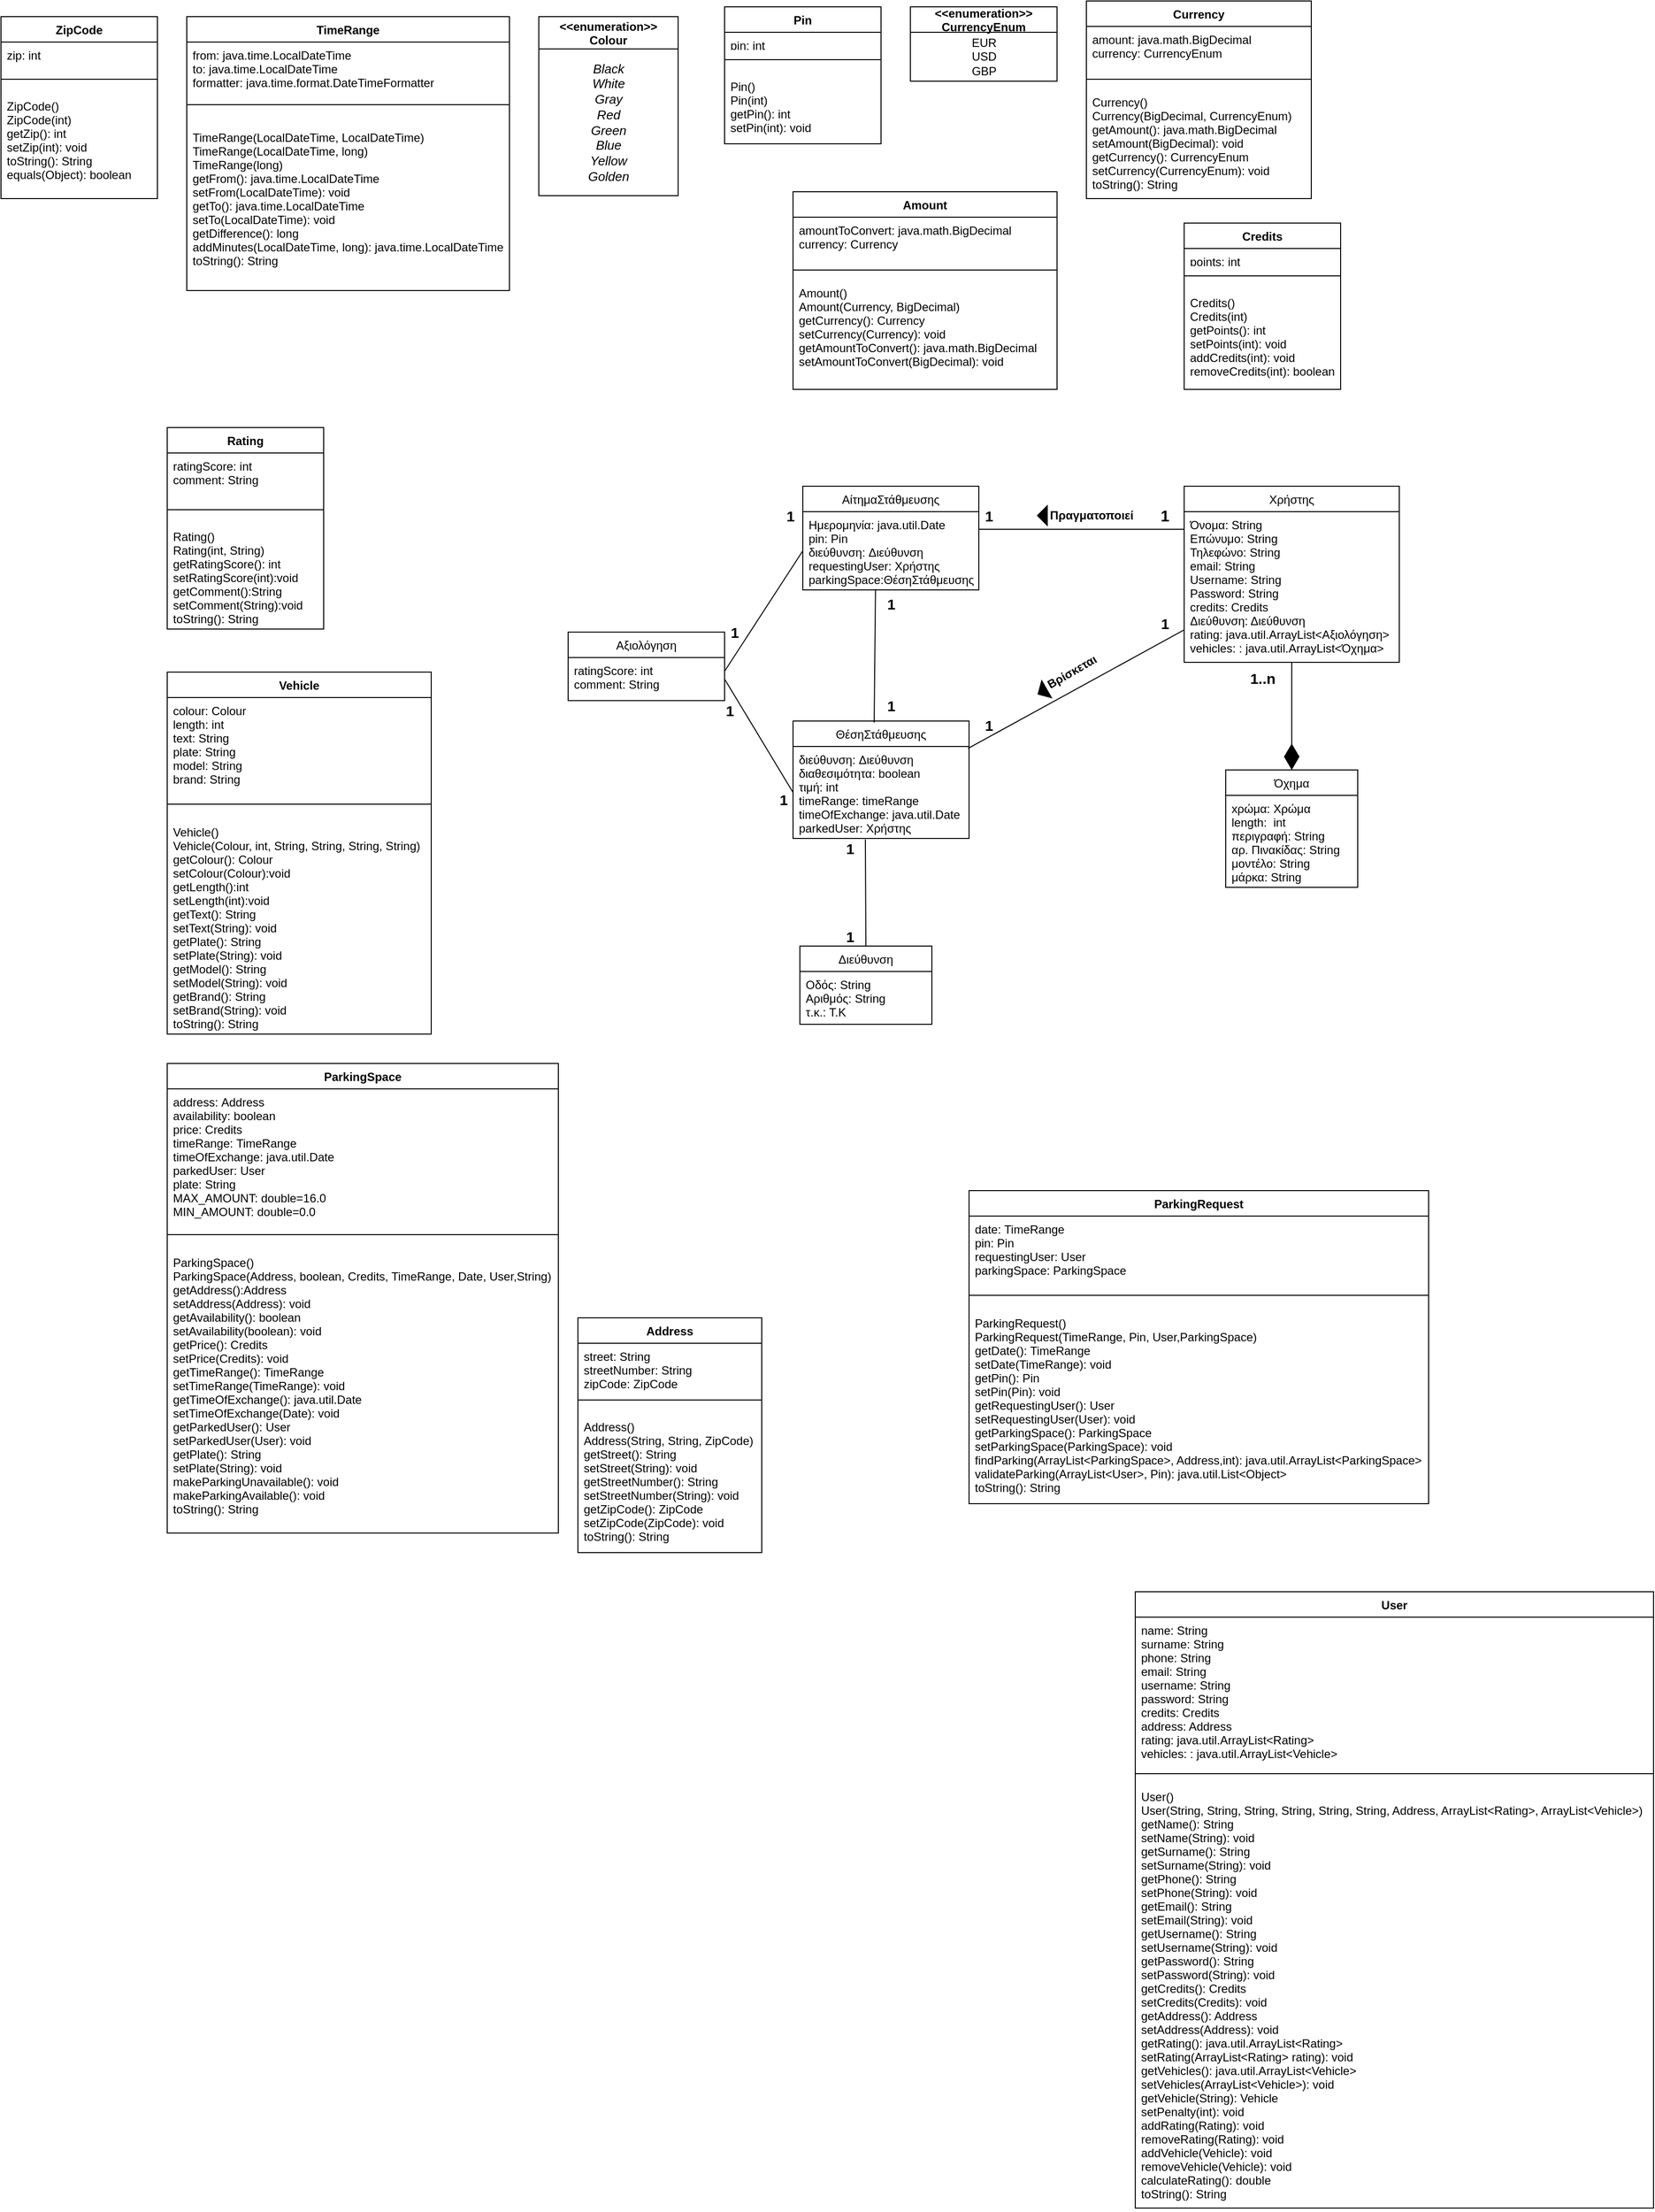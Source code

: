 <mxfile version="12.9.3" type="device"><diagram id="p3vNR0Fv5aj7oPeQbguR" name="Page-1"><mxGraphModel dx="4070" dy="1370" grid="1" gridSize="10" guides="1" tooltips="1" connect="1" arrows="1" fold="1" page="1" pageScale="1" pageWidth="850" pageHeight="1100" math="0" shadow="0"><root><mxCell id="0"/><mxCell id="1" parent="0"/><mxCell id="v4aZU96CFd5ZNHS0oLwa-34" value="&lt;b&gt;&lt;font style=&quot;font-size: 15px&quot;&gt;1..n&lt;/font&gt;&lt;/b&gt;" style="text;html=1;align=center;verticalAlign=middle;resizable=0;points=[];autosize=1;" parent="1" vertex="1"><mxGeometry x="-160" y="756" width="40" height="20" as="geometry"/></mxCell><mxCell id="GnwVWwSwwC5JHZbm8ETu-22" value="Amount" style="swimlane;fontStyle=1;align=center;verticalAlign=top;childLayout=stackLayout;horizontal=1;startSize=26;horizontalStack=0;resizeParent=1;resizeParentMax=0;resizeLast=0;collapsible=1;marginBottom=0;" parent="1" vertex="1"><mxGeometry x="-620" y="269" width="270" height="202" as="geometry"/></mxCell><mxCell id="GnwVWwSwwC5JHZbm8ETu-23" value="amountToConvert: java.math.BigDecimal&#10;currency: Currency" style="text;strokeColor=none;fillColor=none;align=left;verticalAlign=top;spacingLeft=4;spacingRight=4;overflow=hidden;rotatable=0;points=[[0,0.5],[1,0.5]];portConstraint=eastwest;" parent="GnwVWwSwwC5JHZbm8ETu-22" vertex="1"><mxGeometry y="26" width="270" height="44" as="geometry"/></mxCell><mxCell id="GnwVWwSwwC5JHZbm8ETu-24" value="" style="line;strokeWidth=1;fillColor=none;align=left;verticalAlign=middle;spacingTop=-1;spacingLeft=3;spacingRight=3;rotatable=0;labelPosition=right;points=[];portConstraint=eastwest;" parent="GnwVWwSwwC5JHZbm8ETu-22" vertex="1"><mxGeometry y="70" width="270" height="20" as="geometry"/></mxCell><mxCell id="GnwVWwSwwC5JHZbm8ETu-25" value="Amount()&#10;Amount(Currency, BigDecimal)&#10;getCurrency(): Currency&#10;setCurrency(Currency): void&#10;getAmountToConvert(): java.math.BigDecimal&#10;setAmountToConvert(BigDecimal): void" style="text;strokeColor=none;fillColor=none;align=left;verticalAlign=top;spacingLeft=4;spacingRight=4;overflow=hidden;rotatable=0;points=[[0,0.5],[1,0.5]];portConstraint=eastwest;" parent="GnwVWwSwwC5JHZbm8ETu-22" vertex="1"><mxGeometry y="90" width="270" height="112" as="geometry"/></mxCell><mxCell id="LqJQof9iBtTErvLX_hmt-6" value="&lt;b&gt;&lt;font style=&quot;font-size: 15px&quot;&gt;1&lt;/font&gt;&lt;/b&gt;" style="text;html=1;align=center;verticalAlign=middle;resizable=0;points=[];autosize=1;" parent="1" vertex="1"><mxGeometry x="-572.5" y="1020" width="20" height="20" as="geometry"/></mxCell><mxCell id="LqJQof9iBtTErvLX_hmt-7" value="&lt;b&gt;&lt;font style=&quot;font-size: 15px&quot;&gt;1&lt;/font&gt;&lt;/b&gt;" style="text;html=1;align=center;verticalAlign=middle;resizable=0;points=[];autosize=1;" parent="1" vertex="1"><mxGeometry x="-572.5" y="930" width="20" height="20" as="geometry"/></mxCell><mxCell id="LqJQof9iBtTErvLX_hmt-8" value="" style="endArrow=diamondThin;endFill=1;endSize=24;html=1;entryX=0.5;entryY=0;entryDx=0;entryDy=0;" parent="1" target="v4aZU96CFd5ZNHS0oLwa-30" edge="1"><mxGeometry width="160" relative="1" as="geometry"><mxPoint x="-110" y="750" as="sourcePoint"/><mxPoint x="-107.5" y="845" as="targetPoint"/></mxGeometry></mxCell><mxCell id="LqJQof9iBtTErvLX_hmt-10" value="&lt;b&gt;&lt;font style=&quot;font-size: 15px&quot;&gt;1&lt;/font&gt;&lt;/b&gt;" style="text;html=1;align=center;verticalAlign=middle;resizable=0;points=[];autosize=1;" parent="1" vertex="1"><mxGeometry x="-430" y="804" width="20" height="20" as="geometry"/></mxCell><mxCell id="LqJQof9iBtTErvLX_hmt-11" value="&lt;b&gt;&lt;font style=&quot;font-size: 15px&quot;&gt;1&lt;/font&gt;&lt;/b&gt;" style="text;html=1;align=center;verticalAlign=middle;resizable=0;points=[];autosize=1;" parent="1" vertex="1"><mxGeometry x="-250" y="700" width="20" height="20" as="geometry"/></mxCell><mxCell id="LqJQof9iBtTErvLX_hmt-15" value="" style="line;strokeWidth=1;fillColor=none;align=left;verticalAlign=middle;spacingTop=-1;spacingLeft=3;spacingRight=3;rotatable=0;labelPosition=right;points=[];portConstraint=eastwest;" parent="1" vertex="1"><mxGeometry x="-430" y="610" width="210" height="8" as="geometry"/></mxCell><mxCell id="LqJQof9iBtTErvLX_hmt-16" value="" style="endArrow=none;html=1;exitX=0.461;exitY=0.014;exitDx=0;exitDy=0;exitPerimeter=0;entryX=0.413;entryY=0.99;entryDx=0;entryDy=0;entryPerimeter=0;" parent="1" source="LqJQof9iBtTErvLX_hmt-1" target="LqJQof9iBtTErvLX_hmt-14" edge="1"><mxGeometry width="50" height="50" relative="1" as="geometry"><mxPoint x="-670" y="780" as="sourcePoint"/><mxPoint x="-537" y="700" as="targetPoint"/></mxGeometry></mxCell><mxCell id="LqJQof9iBtTErvLX_hmt-18" value="&lt;b&gt;&lt;font style=&quot;font-size: 15px&quot;&gt;1&lt;/font&gt;&lt;/b&gt;" style="text;html=1;align=center;verticalAlign=middle;resizable=0;points=[];autosize=1;" parent="1" vertex="1"><mxGeometry x="-430" y="590" width="20" height="20" as="geometry"/></mxCell><mxCell id="LqJQof9iBtTErvLX_hmt-19" value="&lt;b&gt;&lt;font style=&quot;font-size: 16px&quot;&gt;1&lt;/font&gt;&lt;/b&gt;" style="text;html=1;align=center;verticalAlign=middle;resizable=0;points=[];autosize=1;" parent="1" vertex="1"><mxGeometry x="-250" y="590" width="20" height="20" as="geometry"/></mxCell><mxCell id="LqJQof9iBtTErvLX_hmt-20" value="&lt;b&gt;&lt;font style=&quot;font-size: 15px&quot;&gt;1&lt;/font&gt;&lt;/b&gt;" style="text;html=1;align=center;verticalAlign=middle;resizable=0;points=[];autosize=1;" parent="1" vertex="1"><mxGeometry x="-530" y="784" width="20" height="20" as="geometry"/></mxCell><mxCell id="LqJQof9iBtTErvLX_hmt-21" value="&lt;b&gt;&lt;font style=&quot;font-size: 15px&quot;&gt;1&lt;/font&gt;&lt;/b&gt;" style="text;html=1;align=center;verticalAlign=middle;resizable=0;points=[];autosize=1;" parent="1" vertex="1"><mxGeometry x="-530" y="680" width="20" height="20" as="geometry"/></mxCell><mxCell id="LqJQof9iBtTErvLX_hmt-23" value="" style="endArrow=none;html=1;entryX=0;entryY=0.5;entryDx=0;entryDy=0;exitX=1;exitY=0.318;exitDx=0;exitDy=0;exitPerimeter=0;" parent="1" source="4PIJFnOPzDsltj6ah1pM-24" target="LqJQof9iBtTErvLX_hmt-14" edge="1"><mxGeometry width="50" height="50" relative="1" as="geometry"><mxPoint x="-685" y="899.12" as="sourcePoint"/><mxPoint x="-584.82" y="618.0" as="targetPoint"/></mxGeometry></mxCell><mxCell id="LqJQof9iBtTErvLX_hmt-24" value="" style="endArrow=none;html=1;entryX=0;entryY=0.5;entryDx=0;entryDy=0;exitX=1;exitY=0.5;exitDx=0;exitDy=0;" parent="1" source="4PIJFnOPzDsltj6ah1pM-24" target="LqJQof9iBtTErvLX_hmt-3" edge="1"><mxGeometry width="50" height="50" relative="1" as="geometry"><mxPoint x="-705" y="949.12" as="sourcePoint"/><mxPoint x="-595.0" y="882.12" as="targetPoint"/></mxGeometry></mxCell><mxCell id="LqJQof9iBtTErvLX_hmt-30" value="&lt;b&gt;&lt;font style=&quot;font-size: 15px&quot;&gt;1&lt;/font&gt;&lt;/b&gt;" style="text;html=1;align=center;verticalAlign=middle;resizable=0;points=[];autosize=1;" parent="1" vertex="1"><mxGeometry x="-633" y="590" width="20" height="20" as="geometry"/></mxCell><mxCell id="LqJQof9iBtTErvLX_hmt-31" value="&lt;b&gt;&lt;font style=&quot;font-size: 15px&quot;&gt;1&lt;/font&gt;&lt;/b&gt;" style="text;html=1;align=center;verticalAlign=middle;resizable=0;points=[];autosize=1;" parent="1" vertex="1"><mxGeometry x="-690" y="709.12" width="20" height="20" as="geometry"/></mxCell><mxCell id="LqJQof9iBtTErvLX_hmt-32" value="&lt;b&gt;&lt;font style=&quot;font-size: 15px&quot;&gt;1&lt;/font&gt;&lt;/b&gt;" style="text;html=1;align=center;verticalAlign=middle;resizable=0;points=[];autosize=1;" parent="1" vertex="1"><mxGeometry x="-640" y="880" width="20" height="20" as="geometry"/></mxCell><mxCell id="LqJQof9iBtTErvLX_hmt-33" value="&lt;b&gt;&lt;font style=&quot;font-size: 15px&quot;&gt;1&lt;/font&gt;&lt;/b&gt;" style="text;html=1;align=center;verticalAlign=middle;resizable=0;points=[];autosize=1;" parent="1" vertex="1"><mxGeometry x="-695" y="789.12" width="20" height="20" as="geometry"/></mxCell><mxCell id="Aq8ZXx-2QTbzWO9Frv2s-4" value="" style="triangle;whiteSpace=wrap;html=1;fillColor=#000000;rotation=-180;" parent="1" vertex="1"><mxGeometry x="-370" y="590" width="10" height="20" as="geometry"/></mxCell><mxCell id="Aq8ZXx-2QTbzWO9Frv2s-64" value="" style="triangle;whiteSpace=wrap;html=1;fillColor=#000000;rotation=-210;" parent="1" vertex="1"><mxGeometry x="-370" y="770" width="10" height="20" as="geometry"/></mxCell><mxCell id="fqLon7t8Yph5JEadHTQB-1" value="&lt;span&gt;Βρίσκεται&lt;/span&gt;" style="text;html=1;align=center;verticalAlign=middle;resizable=0;points=[];autosize=1;fontStyle=1;rotation=-30;" parent="1" vertex="1"><mxGeometry x="-370" y="750" width="70" height="20" as="geometry"/></mxCell><mxCell id="fqLon7t8Yph5JEadHTQB-2" value="&lt;b&gt;Πραγματοποιεί&lt;/b&gt;" style="text;html=1;align=center;verticalAlign=middle;resizable=0;points=[];autosize=1;" parent="1" vertex="1"><mxGeometry x="-365" y="590" width="100" height="20" as="geometry"/></mxCell><mxCell id="b9Xdf4xjI-s_StyLAPyC-4" value="" style="endArrow=none;html=1;entryX=0.411;entryY=1.011;entryDx=0;entryDy=0;entryPerimeter=0;exitX=0.5;exitY=0;exitDx=0;exitDy=0;" parent="1" source="v4aZU96CFd5ZNHS0oLwa-61" target="LqJQof9iBtTErvLX_hmt-3" edge="1"><mxGeometry width="50" height="50" relative="1" as="geometry"><mxPoint x="-530" y="1010" as="sourcePoint"/><mxPoint x="-480" y="960" as="targetPoint"/></mxGeometry></mxCell><mxCell id="b9Xdf4xjI-s_StyLAPyC-5" value="" style="endArrow=none;html=1;entryX=0.001;entryY=0.784;entryDx=0;entryDy=0;entryPerimeter=0;" parent="1" target="v4aZU96CFd5ZNHS0oLwa-4" edge="1"><mxGeometry width="50" height="50" relative="1" as="geometry"><mxPoint x="-441" y="838" as="sourcePoint"/><mxPoint x="-330" y="840" as="targetPoint"/></mxGeometry></mxCell><mxCell id="LqJQof9iBtTErvLX_hmt-12" value="ΑίτημαΣτάθμευσης" style="swimlane;fontStyle=0;childLayout=stackLayout;horizontal=1;startSize=26;fillColor=none;horizontalStack=0;resizeParent=1;resizeParentMax=0;resizeLast=0;collapsible=1;marginBottom=0;" parent="1" vertex="1"><mxGeometry x="-610" y="570" width="180" height="106" as="geometry"/></mxCell><mxCell id="LqJQof9iBtTErvLX_hmt-14" value="Ημερομηνία: java.util.Date&#10;pin: Pin&#10;διεύθυνση: Διεύθυνση&#10;requestingUser: Χρήστης&#10;parkingSpace:ΘέσηΣτάθμευσης:&#10;" style="text;strokeColor=none;fillColor=none;align=left;verticalAlign=top;spacingLeft=4;spacingRight=4;overflow=hidden;rotatable=0;points=[[0,0.5],[1,0.5]];portConstraint=eastwest;" parent="LqJQof9iBtTErvLX_hmt-12" vertex="1"><mxGeometry y="26" width="180" height="80" as="geometry"/></mxCell><mxCell id="LqJQof9iBtTErvLX_hmt-1" value="ΘέσηΣτάθμευσης" style="swimlane;fontStyle=0;childLayout=stackLayout;horizontal=1;startSize=26;fillColor=none;horizontalStack=0;resizeParent=1;resizeParentMax=0;resizeLast=0;collapsible=1;marginBottom=0;" parent="1" vertex="1"><mxGeometry x="-620" y="810" width="180" height="120" as="geometry"/></mxCell><mxCell id="LqJQof9iBtTErvLX_hmt-3" value="διεύθυνση: Διεύθυνση&#10;διαθεσιμότητα: boolean&#10;τιμή: int&#10;timeRange: timeRange&#10;timeOfExchange: java.util.Date&#10;parkedUser: Χρήστης&#10;" style="text;strokeColor=none;fillColor=none;align=left;verticalAlign=top;spacingLeft=4;spacingRight=4;overflow=hidden;rotatable=0;points=[[0,0.5],[1,0.5]];portConstraint=eastwest;" parent="LqJQof9iBtTErvLX_hmt-1" vertex="1"><mxGeometry y="26" width="180" height="94" as="geometry"/></mxCell><mxCell id="GnwVWwSwwC5JHZbm8ETu-1" value="ZipCode" style="swimlane;fontStyle=1;align=center;verticalAlign=top;childLayout=stackLayout;horizontal=1;startSize=26;horizontalStack=0;resizeParent=1;resizeParentMax=0;resizeLast=0;collapsible=1;marginBottom=0;" parent="1" vertex="1"><mxGeometry x="-1430" y="90" width="160" height="186" as="geometry"/></mxCell><mxCell id="GnwVWwSwwC5JHZbm8ETu-2" value="zip: int" style="text;strokeColor=none;fillColor=none;align=left;verticalAlign=top;spacingLeft=4;spacingRight=4;overflow=hidden;rotatable=0;points=[[0,0.5],[1,0.5]];portConstraint=eastwest;" parent="GnwVWwSwwC5JHZbm8ETu-1" vertex="1"><mxGeometry y="26" width="160" height="24" as="geometry"/></mxCell><mxCell id="GnwVWwSwwC5JHZbm8ETu-3" value="" style="line;strokeWidth=1;fillColor=none;align=left;verticalAlign=middle;spacingTop=-1;spacingLeft=3;spacingRight=3;rotatable=0;labelPosition=right;points=[];portConstraint=eastwest;" parent="GnwVWwSwwC5JHZbm8ETu-1" vertex="1"><mxGeometry y="50" width="160" height="28" as="geometry"/></mxCell><mxCell id="GnwVWwSwwC5JHZbm8ETu-4" value="ZipCode()&#10;ZipCode(int)&#10;getZip(): int&#10;setZip(int): void&#10;toString(): String&#10;equals(Object): boolean" style="text;strokeColor=none;fillColor=none;align=left;verticalAlign=top;spacingLeft=4;spacingRight=4;overflow=hidden;rotatable=0;points=[[0,0.5],[1,0.5]];portConstraint=eastwest;" parent="GnwVWwSwwC5JHZbm8ETu-1" vertex="1"><mxGeometry y="78" width="160" height="108" as="geometry"/></mxCell><mxCell id="GnwVWwSwwC5JHZbm8ETu-5" value="TimeRange" style="swimlane;fontStyle=1;align=center;verticalAlign=top;childLayout=stackLayout;horizontal=1;startSize=26;horizontalStack=0;resizeParent=1;resizeParentMax=0;resizeLast=0;collapsible=1;marginBottom=0;" parent="1" vertex="1"><mxGeometry x="-1240" y="90" width="330" height="280" as="geometry"/></mxCell><mxCell id="GnwVWwSwwC5JHZbm8ETu-6" value="from: java.time.LocalDateTime&#10;to: java.time.LocalDateTime&#10;formatter: java.time.format.DateTimeFormatter" style="text;strokeColor=none;fillColor=none;align=left;verticalAlign=top;spacingLeft=4;spacingRight=4;overflow=hidden;rotatable=0;points=[[0,0.5],[1,0.5]];portConstraint=eastwest;" parent="GnwVWwSwwC5JHZbm8ETu-5" vertex="1"><mxGeometry y="26" width="330" height="44" as="geometry"/></mxCell><mxCell id="GnwVWwSwwC5JHZbm8ETu-7" value="" style="line;strokeWidth=1;fillColor=none;align=left;verticalAlign=middle;spacingTop=-1;spacingLeft=3;spacingRight=3;rotatable=0;labelPosition=right;points=[];portConstraint=eastwest;" parent="GnwVWwSwwC5JHZbm8ETu-5" vertex="1"><mxGeometry y="70" width="330" height="40" as="geometry"/></mxCell><mxCell id="GnwVWwSwwC5JHZbm8ETu-8" value="TimeRange(LocalDateTime, LocalDateTime)&#10;TimeRange(LocalDateTime, long)&#10;TimeRange(long)&#10;getFrom(): java.time.LocalDateTime&#10;setFrom(LocalDateTime): void&#10;getTo(): java.time.LocalDateTime&#10;setTo(LocalDateTime): void&#10;getDifference(): long&#10;addMinutes(LocalDateTime, long): java.time.LocalDateTime&#10;toString(): String" style="text;strokeColor=none;fillColor=none;align=left;verticalAlign=top;spacingLeft=4;spacingRight=4;overflow=hidden;rotatable=0;points=[[0,0.5],[1,0.5]];portConstraint=eastwest;" parent="GnwVWwSwwC5JHZbm8ETu-5" vertex="1"><mxGeometry y="110" width="330" height="170" as="geometry"/></mxCell><mxCell id="v4aZU96CFd5ZNHS0oLwa-55" value="&lt;&lt;enumeration&gt;&gt;&#10;Colour" style="swimlane;fontStyle=1;childLayout=stackLayout;horizontal=1;startSize=33;fillColor=none;horizontalStack=0;resizeParent=1;resizeParentMax=0;resizeLast=0;collapsible=1;marginBottom=0;" parent="1" vertex="1"><mxGeometry x="-880" y="90" width="142.5" height="183" as="geometry"/></mxCell><mxCell id="v4aZU96CFd5ZNHS0oLwa-56" value="&lt;pre style=&quot;font-size: 9.8pt&quot;&gt;&lt;pre style=&quot;font-size: 9.8pt&quot;&gt;&lt;span style=&quot;background-color: rgb(255 , 255 , 255)&quot;&gt;&lt;font face=&quot;Helvetica&quot;&gt;&lt;span style=&quot;font-style: italic&quot;&gt;Black&lt;/span&gt;&lt;br&gt;&lt;span style=&quot;font-style: italic&quot;&gt;White&lt;/span&gt;&lt;br&gt;&lt;span style=&quot;font-style: italic&quot;&gt;Gray&lt;/span&gt;&lt;br&gt;&lt;span style=&quot;font-style: italic&quot;&gt;Red&lt;/span&gt;&lt;br&gt;&lt;span style=&quot;font-style: italic&quot;&gt;Green&lt;/span&gt;&lt;br&gt;&lt;span style=&quot;font-style: italic&quot;&gt;Blue&lt;/span&gt;&lt;br&gt;&lt;span style=&quot;font-style: italic&quot;&gt;Yellow&lt;/span&gt;&lt;br&gt;&lt;span style=&quot;font-style: italic&quot;&gt;Golden&lt;/span&gt;&lt;/font&gt;&lt;/span&gt;&lt;/pre&gt;&lt;/pre&gt;" style="text;html=1;align=center;verticalAlign=middle;resizable=0;points=[];autosize=1;" parent="v4aZU96CFd5ZNHS0oLwa-55" vertex="1"><mxGeometry y="33" width="142.5" height="150" as="geometry"/></mxCell><mxCell id="GnwVWwSwwC5JHZbm8ETu-10" value="Pin" style="swimlane;fontStyle=1;align=center;verticalAlign=top;childLayout=stackLayout;horizontal=1;startSize=26;horizontalStack=0;resizeParent=1;resizeParentMax=0;resizeLast=0;collapsible=1;marginBottom=0;" parent="1" vertex="1"><mxGeometry x="-690" y="80" width="160" height="140" as="geometry"/></mxCell><mxCell id="GnwVWwSwwC5JHZbm8ETu-11" value="pin: int" style="text;strokeColor=none;fillColor=none;align=left;verticalAlign=top;spacingLeft=4;spacingRight=4;overflow=hidden;rotatable=0;points=[[0,0.5],[1,0.5]];portConstraint=eastwest;" parent="GnwVWwSwwC5JHZbm8ETu-10" vertex="1"><mxGeometry y="26" width="160" height="14" as="geometry"/></mxCell><mxCell id="GnwVWwSwwC5JHZbm8ETu-12" value="" style="line;strokeWidth=1;fillColor=none;align=left;verticalAlign=middle;spacingTop=-1;spacingLeft=3;spacingRight=3;rotatable=0;labelPosition=right;points=[];portConstraint=eastwest;" parent="GnwVWwSwwC5JHZbm8ETu-10" vertex="1"><mxGeometry y="40" width="160" height="28" as="geometry"/></mxCell><mxCell id="GnwVWwSwwC5JHZbm8ETu-13" value="Pin()&#10;Pin(int)&#10;getPin(): int&#10;setPin(int): void" style="text;strokeColor=none;fillColor=none;align=left;verticalAlign=top;spacingLeft=4;spacingRight=4;overflow=hidden;rotatable=0;points=[[0,0.5],[1,0.5]];portConstraint=eastwest;" parent="GnwVWwSwwC5JHZbm8ETu-10" vertex="1"><mxGeometry y="68" width="160" height="72" as="geometry"/></mxCell><mxCell id="v4aZU96CFd5ZNHS0oLwa-19" value="&lt;&lt;enumeration&gt;&gt;&#10;CurrencyEnum" style="swimlane;fontStyle=1;childLayout=stackLayout;horizontal=1;startSize=26;fillColor=none;horizontalStack=0;resizeParent=1;resizeParentMax=0;resizeLast=0;collapsible=1;marginBottom=0;" parent="1" vertex="1"><mxGeometry x="-500" y="80" width="150" height="76" as="geometry"/></mxCell><mxCell id="v4aZU96CFd5ZNHS0oLwa-24" value="EUR&lt;br&gt;USD&lt;br&gt;GBP&lt;br&gt;" style="text;html=1;align=center;verticalAlign=middle;resizable=0;points=[];autosize=1;" parent="v4aZU96CFd5ZNHS0oLwa-19" vertex="1"><mxGeometry y="26" width="150" height="50" as="geometry"/></mxCell><mxCell id="GnwVWwSwwC5JHZbm8ETu-14" value="Currency" style="swimlane;fontStyle=1;align=center;verticalAlign=top;childLayout=stackLayout;horizontal=1;startSize=26;horizontalStack=0;resizeParent=1;resizeParentMax=0;resizeLast=0;collapsible=1;marginBottom=0;" parent="1" vertex="1"><mxGeometry x="-320" y="74" width="230" height="202" as="geometry"/></mxCell><mxCell id="GnwVWwSwwC5JHZbm8ETu-15" value="amount: java.math.BigDecimal&#10;currency: CurrencyEnum" style="text;strokeColor=none;fillColor=none;align=left;verticalAlign=top;spacingLeft=4;spacingRight=4;overflow=hidden;rotatable=0;points=[[0,0.5],[1,0.5]];portConstraint=eastwest;" parent="GnwVWwSwwC5JHZbm8ETu-14" vertex="1"><mxGeometry y="26" width="230" height="44" as="geometry"/></mxCell><mxCell id="GnwVWwSwwC5JHZbm8ETu-16" value="" style="line;strokeWidth=1;fillColor=none;align=left;verticalAlign=middle;spacingTop=-1;spacingLeft=3;spacingRight=3;rotatable=0;labelPosition=right;points=[];portConstraint=eastwest;" parent="GnwVWwSwwC5JHZbm8ETu-14" vertex="1"><mxGeometry y="70" width="230" height="20" as="geometry"/></mxCell><mxCell id="GnwVWwSwwC5JHZbm8ETu-17" value="Currency()&#10;Currency(BigDecimal, CurrencyEnum)&#10;getAmount(): java.math.BigDecimal&#10;setAmount(BigDecimal): void&#10;getCurrency(): CurrencyEnum &#10;setCurrency(CurrencyEnum): void&#10;toString(): String" style="text;strokeColor=none;fillColor=none;align=left;verticalAlign=top;spacingLeft=4;spacingRight=4;overflow=hidden;rotatable=0;points=[[0,0.5],[1,0.5]];portConstraint=eastwest;" parent="GnwVWwSwwC5JHZbm8ETu-14" vertex="1"><mxGeometry y="90" width="230" height="112" as="geometry"/></mxCell><mxCell id="v4aZU96CFd5ZNHS0oLwa-61" value="Διεύθυνση" style="swimlane;fontStyle=0;childLayout=stackLayout;horizontal=1;startSize=26;fillColor=none;horizontalStack=0;resizeParent=1;resizeParentMax=0;resizeLast=0;collapsible=1;marginBottom=0;" parent="1" vertex="1"><mxGeometry x="-613" y="1040" width="135" height="80" as="geometry"/></mxCell><mxCell id="v4aZU96CFd5ZNHS0oLwa-63" value="Οδός: String&#10;Αριθμός: String&#10;τ.κ.: Τ.Κ&#10;" style="text;strokeColor=none;fillColor=none;align=left;verticalAlign=top;spacingLeft=4;spacingRight=4;overflow=hidden;rotatable=0;points=[[0,0.5],[1,0.5]];portConstraint=eastwest;" parent="v4aZU96CFd5ZNHS0oLwa-61" vertex="1"><mxGeometry y="26" width="135" height="54" as="geometry"/></mxCell><mxCell id="v4aZU96CFd5ZNHS0oLwa-1" value="Χρήστης" style="swimlane;fontStyle=0;childLayout=stackLayout;horizontal=1;startSize=26;fillColor=none;horizontalStack=0;resizeParent=1;resizeParentMax=0;resizeLast=0;collapsible=1;marginBottom=0;" parent="1" vertex="1"><mxGeometry x="-220" y="570" width="220" height="180" as="geometry"/></mxCell><mxCell id="v4aZU96CFd5ZNHS0oLwa-4" value="Όνομα: String&#10;Επώνυμο: String&#10;Τηλεφώνο: String&#10;email: String&#10;Username: String&#10;Password: String&#10;credits: Credits&#10;Διεύθυνση: Διεύθυνση&#10;rating: java.util.ArrayList&lt;Αξιολόγηση&gt;&#10;vehicles: : java.util.ArrayList&lt;Όχημα&gt;&#10;&#10; &#10;" style="text;strokeColor=none;fillColor=none;align=left;verticalAlign=top;spacingLeft=4;spacingRight=4;overflow=hidden;rotatable=0;points=[[0,0.5],[1,0.5]];portConstraint=eastwest;" parent="v4aZU96CFd5ZNHS0oLwa-1" vertex="1"><mxGeometry y="26" width="220" height="154" as="geometry"/></mxCell><mxCell id="v4aZU96CFd5ZNHS0oLwa-30" value="Όχημα" style="swimlane;fontStyle=0;childLayout=stackLayout;horizontal=1;startSize=26;fillColor=none;horizontalStack=0;resizeParent=1;resizeParentMax=0;resizeLast=0;collapsible=1;marginBottom=0;" parent="1" vertex="1"><mxGeometry x="-177.5" y="860" width="135" height="120" as="geometry"/></mxCell><mxCell id="v4aZU96CFd5ZNHS0oLwa-33" value="xρώμα: Χρώμα&#10;length:  int&#10;περιγραφή: String&#10;αρ. Πινακίδας: String&#10;μοντέλο: String&#10;μάρκα: String&#10;" style="text;strokeColor=none;fillColor=none;align=left;verticalAlign=top;spacingLeft=4;spacingRight=4;overflow=hidden;rotatable=0;points=[[0,0.5],[1,0.5]];portConstraint=eastwest;" parent="v4aZU96CFd5ZNHS0oLwa-30" vertex="1"><mxGeometry y="26" width="135" height="94" as="geometry"/></mxCell><mxCell id="4PIJFnOPzDsltj6ah1pM-23" value="Αξιολόγηση" style="swimlane;fontStyle=0;childLayout=stackLayout;horizontal=1;startSize=26;fillColor=none;horizontalStack=0;resizeParent=1;resizeParentMax=0;resizeLast=0;collapsible=1;marginBottom=0;" parent="1" vertex="1"><mxGeometry x="-850" y="719.12" width="160" height="70" as="geometry"/></mxCell><mxCell id="4PIJFnOPzDsltj6ah1pM-24" value="ratingScore: int&#10;comment: String" style="text;strokeColor=none;fillColor=none;align=left;verticalAlign=top;spacingLeft=4;spacingRight=4;overflow=hidden;rotatable=0;points=[[0,0.5],[1,0.5]];portConstraint=eastwest;" parent="4PIJFnOPzDsltj6ah1pM-23" vertex="1"><mxGeometry y="26" width="160" height="44" as="geometry"/></mxCell><mxCell id="mvHhUkwIFX9d07_08Vv9-5" value="Vehicle" style="swimlane;fontStyle=1;align=center;verticalAlign=top;childLayout=stackLayout;horizontal=1;startSize=26;horizontalStack=0;resizeParent=1;resizeParentMax=0;resizeLast=0;collapsible=1;marginBottom=0;" parent="1" vertex="1"><mxGeometry x="-1260" y="760" width="270" height="370" as="geometry"/></mxCell><mxCell id="mvHhUkwIFX9d07_08Vv9-6" value="colour: Colour&#10;length: int&#10;text: String&#10;plate: String&#10;model: String&#10;brand: String" style="text;strokeColor=none;fillColor=none;align=left;verticalAlign=top;spacingLeft=4;spacingRight=4;overflow=hidden;rotatable=0;points=[[0,0.5],[1,0.5]];portConstraint=eastwest;" parent="mvHhUkwIFX9d07_08Vv9-5" vertex="1"><mxGeometry y="26" width="270" height="94" as="geometry"/></mxCell><mxCell id="mvHhUkwIFX9d07_08Vv9-7" value="" style="line;strokeWidth=1;fillColor=none;align=left;verticalAlign=middle;spacingTop=-1;spacingLeft=3;spacingRight=3;rotatable=0;labelPosition=right;points=[];portConstraint=eastwest;" parent="mvHhUkwIFX9d07_08Vv9-5" vertex="1"><mxGeometry y="120" width="270" height="30" as="geometry"/></mxCell><mxCell id="mvHhUkwIFX9d07_08Vv9-8" value="Vehicle()&#10;Vehicle(Colour, int, String, String, String, String)&#10;getColour(): Colour&#10;setColour(Colour):void&#10;getLength():int&#10;setLength(int):void&#10;getText(): String&#10;setText(String): void&#10;getPlate(): String&#10;setPlate(String): void&#10;getModel(): String&#10;setModel(String): void&#10;getBrand(): String&#10;setBrand(String): void&#10;toString(): String&#10;" style="text;strokeColor=none;fillColor=none;align=left;verticalAlign=top;spacingLeft=4;spacingRight=4;overflow=hidden;rotatable=0;points=[[0,0.5],[1,0.5]];portConstraint=eastwest;" parent="mvHhUkwIFX9d07_08Vv9-5" vertex="1"><mxGeometry y="150" width="270" height="220" as="geometry"/></mxCell><mxCell id="mvHhUkwIFX9d07_08Vv9-1" value="Rating" style="swimlane;fontStyle=1;align=center;verticalAlign=top;childLayout=stackLayout;horizontal=1;startSize=26;horizontalStack=0;resizeParent=1;resizeParentMax=0;resizeLast=0;collapsible=1;marginBottom=0;" parent="1" vertex="1"><mxGeometry x="-1260" y="510" width="160" height="206" as="geometry"/></mxCell><mxCell id="mvHhUkwIFX9d07_08Vv9-2" value="ratingScore: int&#10;comment: String" style="text;strokeColor=none;fillColor=none;align=left;verticalAlign=top;spacingLeft=4;spacingRight=4;overflow=hidden;rotatable=0;points=[[0,0.5],[1,0.5]];portConstraint=eastwest;" parent="mvHhUkwIFX9d07_08Vv9-1" vertex="1"><mxGeometry y="26" width="160" height="44" as="geometry"/></mxCell><mxCell id="mvHhUkwIFX9d07_08Vv9-3" value="" style="line;strokeWidth=1;fillColor=none;align=left;verticalAlign=middle;spacingTop=-1;spacingLeft=3;spacingRight=3;rotatable=0;labelPosition=right;points=[];portConstraint=eastwest;" parent="mvHhUkwIFX9d07_08Vv9-1" vertex="1"><mxGeometry y="70" width="160" height="28" as="geometry"/></mxCell><mxCell id="mvHhUkwIFX9d07_08Vv9-4" value=" Rating()&#10;Rating(int, String)&#10;getRatingScore(): int&#10;setRatingScore(int):void&#10;getComment():String&#10;setComment(String):void&#10;toString(): String" style="text;strokeColor=none;fillColor=none;align=left;verticalAlign=top;spacingLeft=4;spacingRight=4;overflow=hidden;rotatable=0;points=[[0,0.5],[1,0.5]];portConstraint=eastwest;" parent="mvHhUkwIFX9d07_08Vv9-1" vertex="1"><mxGeometry y="98" width="160" height="108" as="geometry"/></mxCell><mxCell id="GnwVWwSwwC5JHZbm8ETu-18" value="Credits" style="swimlane;fontStyle=1;align=center;verticalAlign=top;childLayout=stackLayout;horizontal=1;startSize=26;horizontalStack=0;resizeParent=1;resizeParentMax=0;resizeLast=0;collapsible=1;marginBottom=0;" parent="1" vertex="1"><mxGeometry x="-220" y="301" width="160" height="170" as="geometry"/></mxCell><mxCell id="GnwVWwSwwC5JHZbm8ETu-19" value="points: int" style="text;strokeColor=none;fillColor=none;align=left;verticalAlign=top;spacingLeft=4;spacingRight=4;overflow=hidden;rotatable=0;points=[[0,0.5],[1,0.5]];portConstraint=eastwest;" parent="GnwVWwSwwC5JHZbm8ETu-18" vertex="1"><mxGeometry y="26" width="160" height="14" as="geometry"/></mxCell><mxCell id="GnwVWwSwwC5JHZbm8ETu-20" value="" style="line;strokeWidth=1;fillColor=none;align=left;verticalAlign=middle;spacingTop=-1;spacingLeft=3;spacingRight=3;rotatable=0;labelPosition=right;points=[];portConstraint=eastwest;" parent="GnwVWwSwwC5JHZbm8ETu-18" vertex="1"><mxGeometry y="40" width="160" height="28" as="geometry"/></mxCell><mxCell id="GnwVWwSwwC5JHZbm8ETu-21" value="Credits()&#10;Credits(int)&#10;getPoints(): int&#10;setPoints(int): void&#10;addCredits(int): void&#10;removeCredits(int): boolean" style="text;strokeColor=none;fillColor=none;align=left;verticalAlign=top;spacingLeft=4;spacingRight=4;overflow=hidden;rotatable=0;points=[[0,0.5],[1,0.5]];portConstraint=eastwest;" parent="GnwVWwSwwC5JHZbm8ETu-18" vertex="1"><mxGeometry y="68" width="160" height="102" as="geometry"/></mxCell><mxCell id="mvHhUkwIFX9d07_08Vv9-13" value="ParkingSpace" style="swimlane;fontStyle=1;align=center;verticalAlign=top;childLayout=stackLayout;horizontal=1;startSize=26;horizontalStack=0;resizeParent=1;resizeParentMax=0;resizeLast=0;collapsible=1;marginBottom=0;" parent="1" vertex="1"><mxGeometry x="-1260" y="1160" width="400" height="480" as="geometry"/></mxCell><mxCell id="mvHhUkwIFX9d07_08Vv9-14" value="address: Address&#10;availability: boolean&#10;price: Credits&#10;timeRange: TimeRange&#10;timeOfExchange: java.util.Date&#10;parkedUser: User&#10;plate: String&#10;MAX_AMOUNT: double=16.0&#10;MIN_AMOUNT: double=0.0&#10;" style="text;strokeColor=none;fillColor=none;align=left;verticalAlign=top;spacingLeft=4;spacingRight=4;overflow=hidden;rotatable=0;points=[[0,0.5],[1,0.5]];portConstraint=eastwest;" parent="mvHhUkwIFX9d07_08Vv9-13" vertex="1"><mxGeometry y="26" width="400" height="134" as="geometry"/></mxCell><mxCell id="mvHhUkwIFX9d07_08Vv9-15" value="" style="line;strokeWidth=1;fillColor=none;align=left;verticalAlign=middle;spacingTop=-1;spacingLeft=3;spacingRight=3;rotatable=0;labelPosition=right;points=[];portConstraint=eastwest;" parent="mvHhUkwIFX9d07_08Vv9-13" vertex="1"><mxGeometry y="160" width="400" height="30" as="geometry"/></mxCell><mxCell id="mvHhUkwIFX9d07_08Vv9-16" value="ParkingSpace()&#10;ParkingSpace(Address, boolean, Credits, TimeRange, Date, User,String)&#10;getAddress():Address&#10;setAddress(Address): void&#10;getAvailability(): boolean&#10;setAvailability(boolean): void&#10;getPrice(): Credits&#10;setPrice(Credits): void&#10;getTimeRange(): TimeRange&#10;setTimeRange(TimeRange): void&#10;getTimeOfExchange(): java.util.Date&#10;setTimeOfExchange(Date): void&#10;getParkedUser(): User&#10;setParkedUser(User): void&#10;getPlate(): String&#10;setPlate(String): void&#10;makeParkingUnavailable(): void&#10;makeParkingAvailable(): void&#10;toString(): String&#10;" style="text;strokeColor=none;fillColor=none;align=left;verticalAlign=top;spacingLeft=4;spacingRight=4;overflow=hidden;rotatable=0;points=[[0,0.5],[1,0.5]];portConstraint=eastwest;" parent="mvHhUkwIFX9d07_08Vv9-13" vertex="1"><mxGeometry y="190" width="400" height="290" as="geometry"/></mxCell><mxCell id="mvHhUkwIFX9d07_08Vv9-22" value="ParkingRequest" style="swimlane;fontStyle=1;align=center;verticalAlign=top;childLayout=stackLayout;horizontal=1;startSize=26;horizontalStack=0;resizeParent=1;resizeParentMax=0;resizeLast=0;collapsible=1;marginBottom=0;" parent="1" vertex="1"><mxGeometry x="-440" y="1290" width="470" height="320" as="geometry"/></mxCell><mxCell id="mvHhUkwIFX9d07_08Vv9-23" value="date: TimeRange&#10;pin: Pin&#10;requestingUser: User&#10;parkingSpace: ParkingSpace&#10;" style="text;strokeColor=none;fillColor=none;align=left;verticalAlign=top;spacingLeft=4;spacingRight=4;overflow=hidden;rotatable=0;points=[[0,0.5],[1,0.5]];portConstraint=eastwest;" parent="mvHhUkwIFX9d07_08Vv9-22" vertex="1"><mxGeometry y="26" width="470" height="66" as="geometry"/></mxCell><mxCell id="mvHhUkwIFX9d07_08Vv9-24" value="" style="line;strokeWidth=1;fillColor=none;align=left;verticalAlign=middle;spacingTop=-1;spacingLeft=3;spacingRight=3;rotatable=0;labelPosition=right;points=[];portConstraint=eastwest;" parent="mvHhUkwIFX9d07_08Vv9-22" vertex="1"><mxGeometry y="92" width="470" height="30" as="geometry"/></mxCell><mxCell id="mvHhUkwIFX9d07_08Vv9-25" value="ParkingRequest()&#10;ParkingRequest(TimeRange, Pin, User,ParkingSpace)&#10;getDate(): TimeRange&#10;setDate(TimeRange): void&#10;getPin(): Pin&#10;setPin(Pin): void&#10;getRequestingUser(): User&#10;setRequestingUser(User): void &#10;getParkingSpace(): ParkingSpace&#10;setParkingSpace(ParkingSpace): void&#10;findParking(ArrayList&lt;ParkingSpace&gt;, Address,int): java.util.ArrayList&lt;ParkingSpace&gt;&#10;validateParking(ArrayList&lt;User&gt;, Pin): java.util.List&lt;Object&gt;&#10;toString(): String" style="text;strokeColor=none;fillColor=none;align=left;verticalAlign=top;spacingLeft=4;spacingRight=4;overflow=hidden;rotatable=0;points=[[0,0.5],[1,0.5]];portConstraint=eastwest;" parent="mvHhUkwIFX9d07_08Vv9-22" vertex="1"><mxGeometry y="122" width="470" height="198" as="geometry"/></mxCell><mxCell id="mvHhUkwIFX9d07_08Vv9-18" value="Address" style="swimlane;fontStyle=1;align=center;verticalAlign=top;childLayout=stackLayout;horizontal=1;startSize=26;horizontalStack=0;resizeParent=1;resizeParentMax=0;resizeLast=0;collapsible=1;marginBottom=0;" parent="1" vertex="1"><mxGeometry x="-840" y="1420" width="188" height="240" as="geometry"/></mxCell><mxCell id="mvHhUkwIFX9d07_08Vv9-19" value="street: String&#10;streetNumber: String&#10;zipCode: ZipCode" style="text;strokeColor=none;fillColor=none;align=left;verticalAlign=top;spacingLeft=4;spacingRight=4;overflow=hidden;rotatable=0;points=[[0,0.5],[1,0.5]];portConstraint=eastwest;" parent="mvHhUkwIFX9d07_08Vv9-18" vertex="1"><mxGeometry y="26" width="188" height="44" as="geometry"/></mxCell><mxCell id="mvHhUkwIFX9d07_08Vv9-20" value="" style="line;strokeWidth=1;fillColor=none;align=left;verticalAlign=middle;spacingTop=-1;spacingLeft=3;spacingRight=3;rotatable=0;labelPosition=right;points=[];portConstraint=eastwest;" parent="mvHhUkwIFX9d07_08Vv9-18" vertex="1"><mxGeometry y="70" width="188" height="28" as="geometry"/></mxCell><mxCell id="mvHhUkwIFX9d07_08Vv9-21" value="Address()&#10;Address(String, String, ZipCode)&#10;getStreet(): String&#10;setStreet(String): void&#10;getStreetNumber(): String&#10;setStreetNumber(String): void&#10;getZipCode(): ZipCode&#10;setZipCode(ZipCode): void&#10;toString(): String" style="text;strokeColor=none;fillColor=none;align=left;verticalAlign=top;spacingLeft=4;spacingRight=4;overflow=hidden;rotatable=0;points=[[0,0.5],[1,0.5]];portConstraint=eastwest;" parent="mvHhUkwIFX9d07_08Vv9-18" vertex="1"><mxGeometry y="98" width="188" height="142" as="geometry"/></mxCell><mxCell id="mvHhUkwIFX9d07_08Vv9-27" value="User" style="swimlane;fontStyle=1;align=center;verticalAlign=top;childLayout=stackLayout;horizontal=1;startSize=26;horizontalStack=0;resizeParent=1;resizeParentMax=0;resizeLast=0;collapsible=1;marginBottom=0;" parent="1" vertex="1"><mxGeometry x="-270" y="1700" width="530" height="630" as="geometry"/></mxCell><mxCell id="mvHhUkwIFX9d07_08Vv9-28" value="name: String&#10;surname: String&#10;phone: String&#10;email: String&#10;username: String&#10;password: String&#10;credits: Credits&#10;address: Address&#10;rating: java.util.ArrayList&lt;Rating&gt;&#10;vehicles: : java.util.ArrayList&lt;Vehicle&gt;&#10;" style="text;strokeColor=none;fillColor=none;align=left;verticalAlign=top;spacingLeft=4;spacingRight=4;overflow=hidden;rotatable=0;points=[[0,0.5],[1,0.5]];portConstraint=eastwest;" parent="mvHhUkwIFX9d07_08Vv9-27" vertex="1"><mxGeometry y="26" width="530" height="150" as="geometry"/></mxCell><mxCell id="mvHhUkwIFX9d07_08Vv9-29" value="" style="line;strokeWidth=1;fillColor=none;align=left;verticalAlign=middle;spacingTop=-1;spacingLeft=3;spacingRight=3;rotatable=0;labelPosition=right;points=[];portConstraint=eastwest;" parent="mvHhUkwIFX9d07_08Vv9-27" vertex="1"><mxGeometry y="176" width="530" height="20" as="geometry"/></mxCell><mxCell id="mvHhUkwIFX9d07_08Vv9-30" value="User()&#10;User(String, String, String, String, String, String, Address, ArrayList&lt;Rating&gt;, ArrayList&lt;Vehicle&gt;)&#10;getName(): String&#10;setName(String): void&#10;getSurname(): String&#10;setSurname(String): void&#10;getPhone(): String&#10;setPhone(String): void&#10;getEmail(): String&#10;setEmail(String): void&#10;getUsername(): String&#10;setUsername(String): void&#10;getPassword(): String&#10;setPassword(String): void&#10;getCredits(): Credits&#10;setCredits(Credits): void&#10;getAddress(): Address&#10;setAddress(Address): void&#10;getRating(): java.util.ArrayList&lt;Rating&gt;&#10;setRating(ArrayList&lt;Rating&gt; rating): void&#10;getVehicles(): java.util.ArrayList&lt;Vehicle&gt;&#10;setVehicles(ArrayList&lt;Vehicle&gt;): void&#10;getVehicle(String): Vehicle&#10;setPenalty(int): void&#10;addRating(Rating): void&#10;removeRating(Rating): void&#10;addVehicle(Vehicle): void&#10;removeVehicle(Vehicle): void&#10;calculateRating(): double&#10;toString(): String" style="text;strokeColor=none;fillColor=none;align=left;verticalAlign=top;spacingLeft=4;spacingRight=4;overflow=hidden;rotatable=0;points=[[0,0.5],[1,0.5]];portConstraint=eastwest;" parent="mvHhUkwIFX9d07_08Vv9-27" vertex="1"><mxGeometry y="196" width="530" height="434" as="geometry"/></mxCell></root></mxGraphModel></diagram></mxfile>